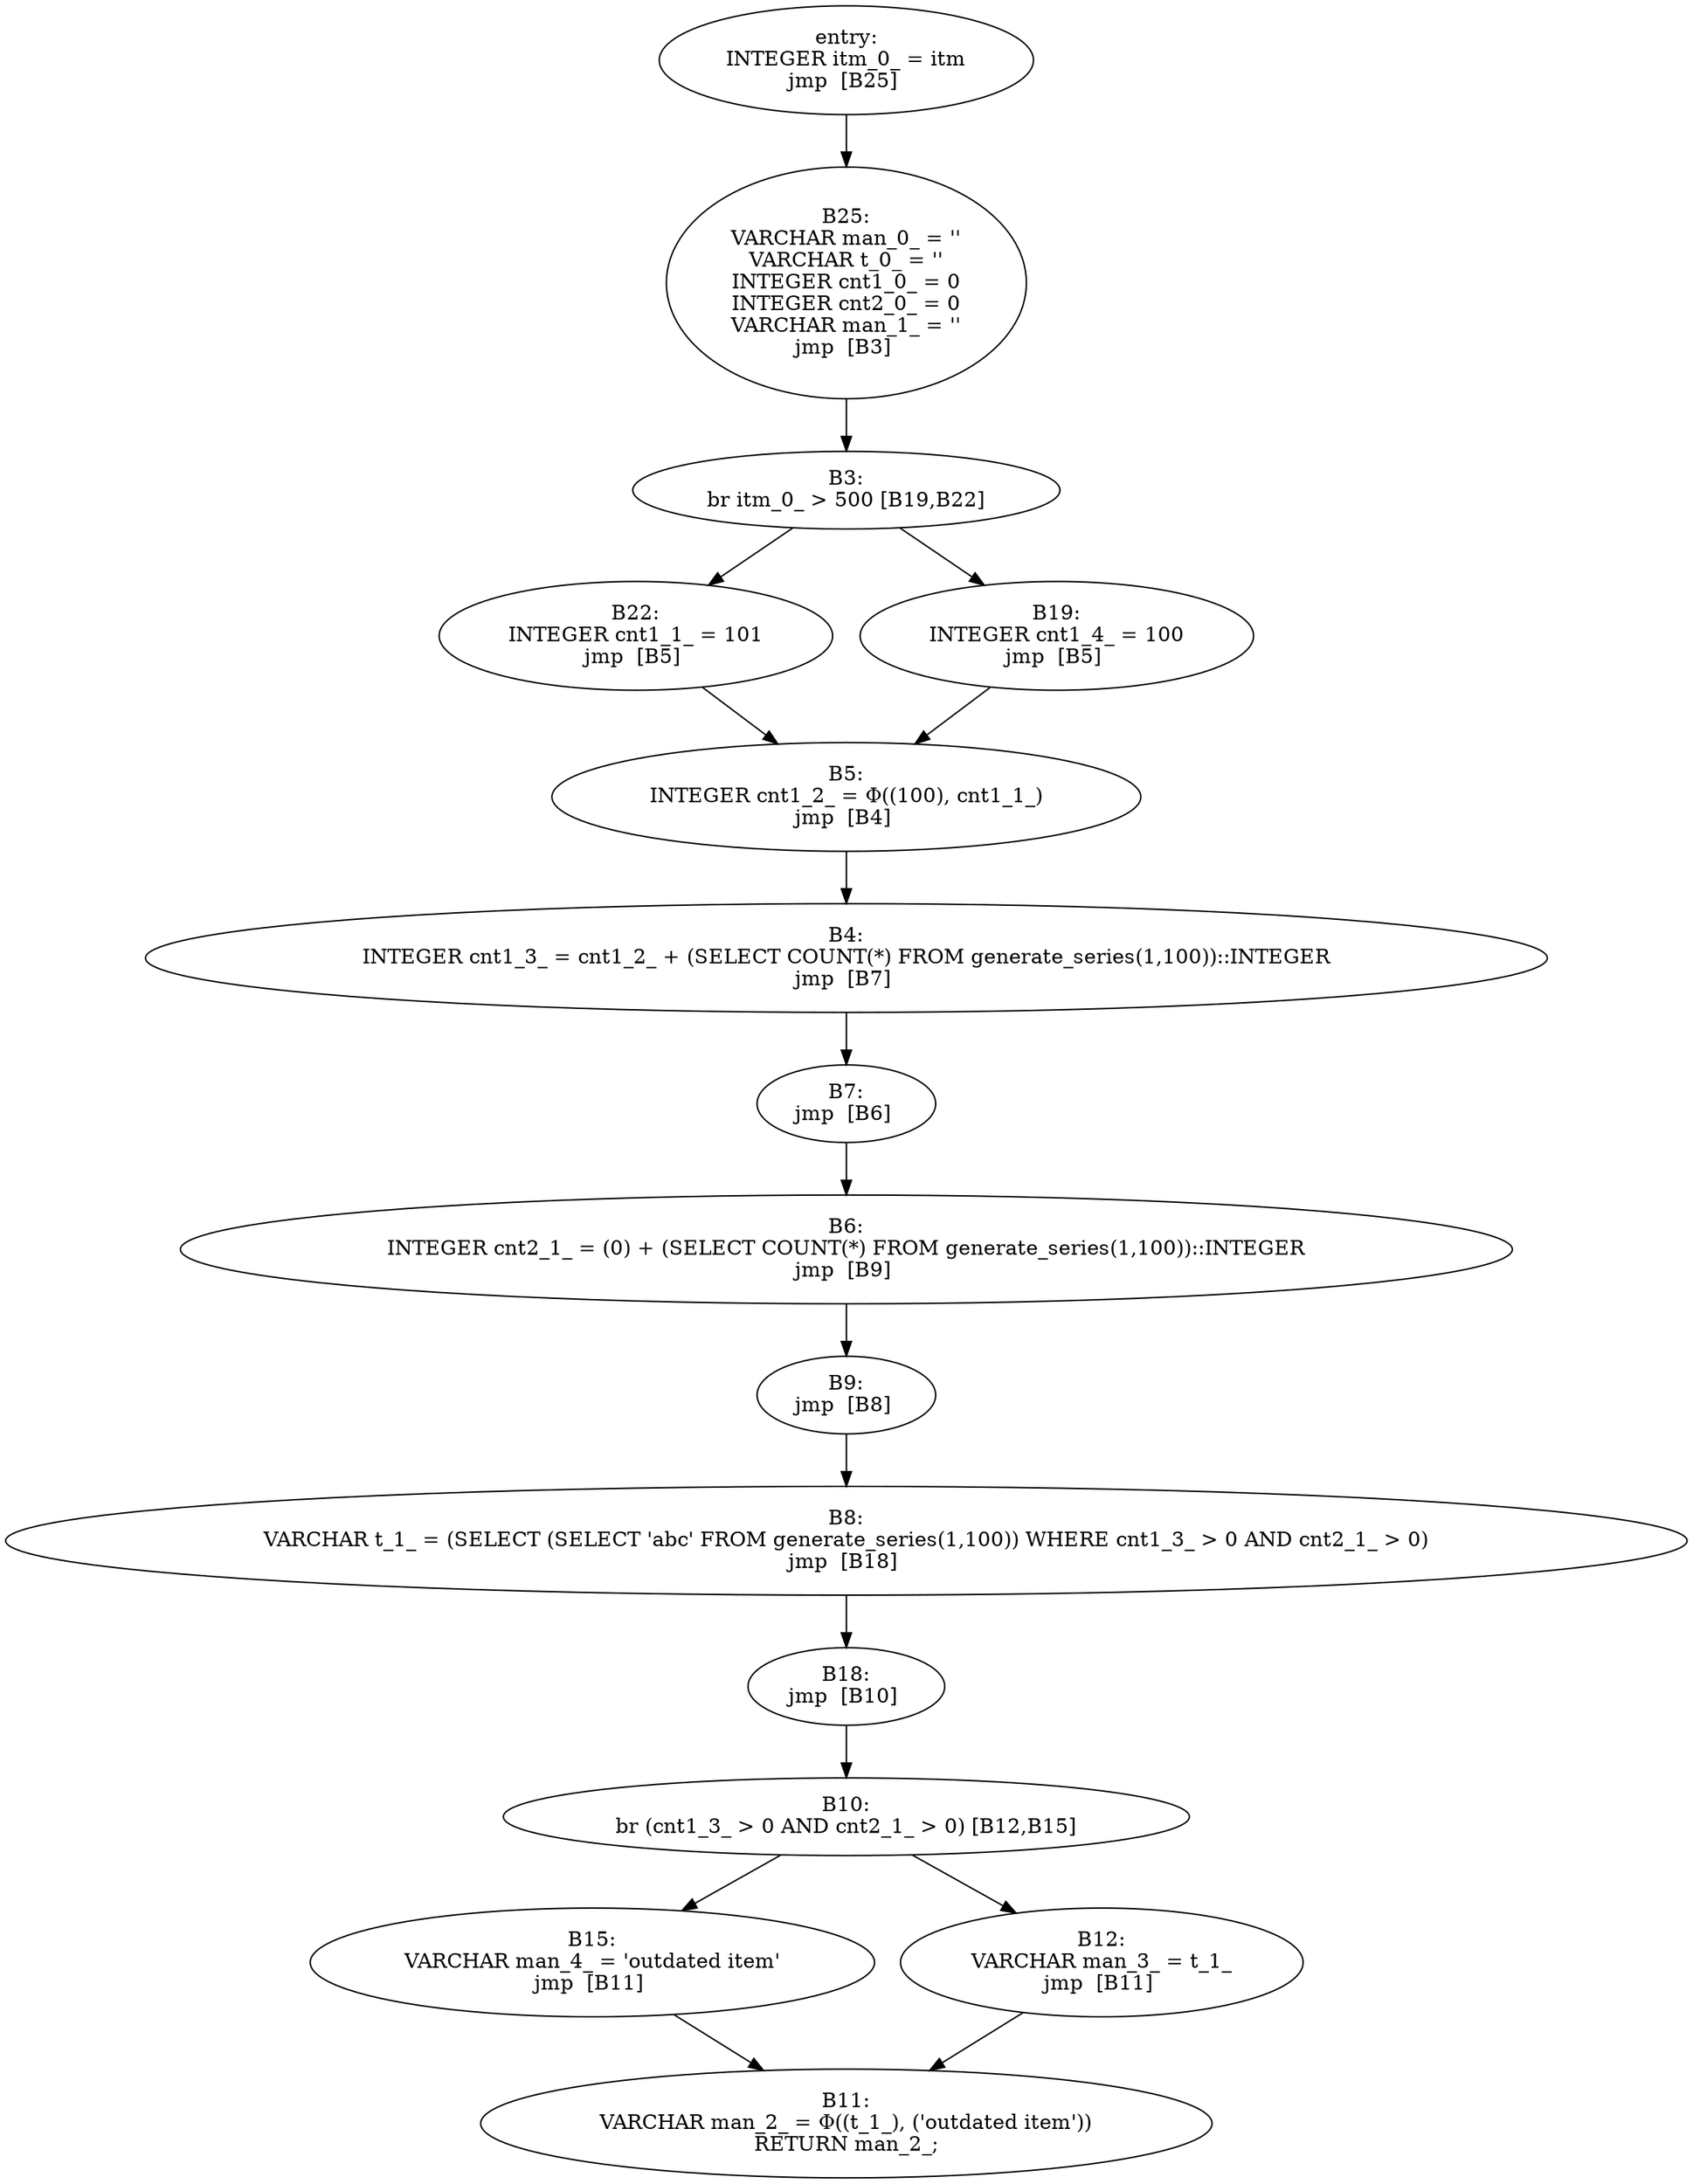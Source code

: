 digraph cfg {
        entry [label="entry:
INTEGER itm_0_ = itm
jmp  [B25] 
"];     entry -> B25;
        B3 [label="B3:
br itm_0_ > 500 [B19,B22]
"];     B3 -> B22;
        B3 -> B19;
        B4 [label="B4:
INTEGER cnt1_3_ = cnt1_2_ + (SELECT COUNT(*) FROM generate_series(1,100))::INTEGER
jmp  [B7] 
"];     B4 -> B7;
        B5 [label="B5:
INTEGER cnt1_2_ = Φ((100), cnt1_1_)
jmp  [B4] 
"];     B5 -> B4;
        B6 [label="B6:
INTEGER cnt2_1_ = (0) + (SELECT COUNT(*) FROM generate_series(1,100))::INTEGER
jmp  [B9] 
"];     B6 -> B9;
        B7 [label="B7:
jmp  [B6] 
"];     B7 -> B6;
        B8 [label="B8:
VARCHAR t_1_ = (SELECT (SELECT 'abc' FROM generate_series(1,100)) WHERE cnt1_3_ > 0 AND cnt2_1_ > 0)
jmp  [B18] 
"];     B8 -> B18;
        B9 [label="B9:
jmp  [B8] 
"];     B9 -> B8;
        B10 [label="B10:
br (cnt1_3_ > 0 AND cnt2_1_ > 0) [B12,B15]
"];     B10 -> B15;
        B10 -> B12;
        B11 [label="B11:
VARCHAR man_2_ = Φ((t_1_), ('outdated item'))
RETURN man_2_;
"];     B12 [label="B12:
VARCHAR man_3_ = t_1_
jmp  [B11] 
"];     B12 -> B11;
        B15 [label="B15:
VARCHAR man_4_ = 'outdated item'
jmp  [B11] 
"];     B15 -> B11;
        B18 [label="B18:
jmp  [B10] 
"];     B18 -> B10;
        B19 [label="B19:
INTEGER cnt1_4_ = 100
jmp  [B5] 
"];     B19 -> B5;
        B22 [label="B22:
INTEGER cnt1_1_ = 101
jmp  [B5] 
"];     B22 -> B5;
        B25 [label="B25:
VARCHAR man_0_ = ''
VARCHAR t_0_ = ''
INTEGER cnt1_0_ = 0
INTEGER cnt2_0_ = 0
VARCHAR man_1_ = ''
jmp  [B3] 
"];     B25 -> B3;
}